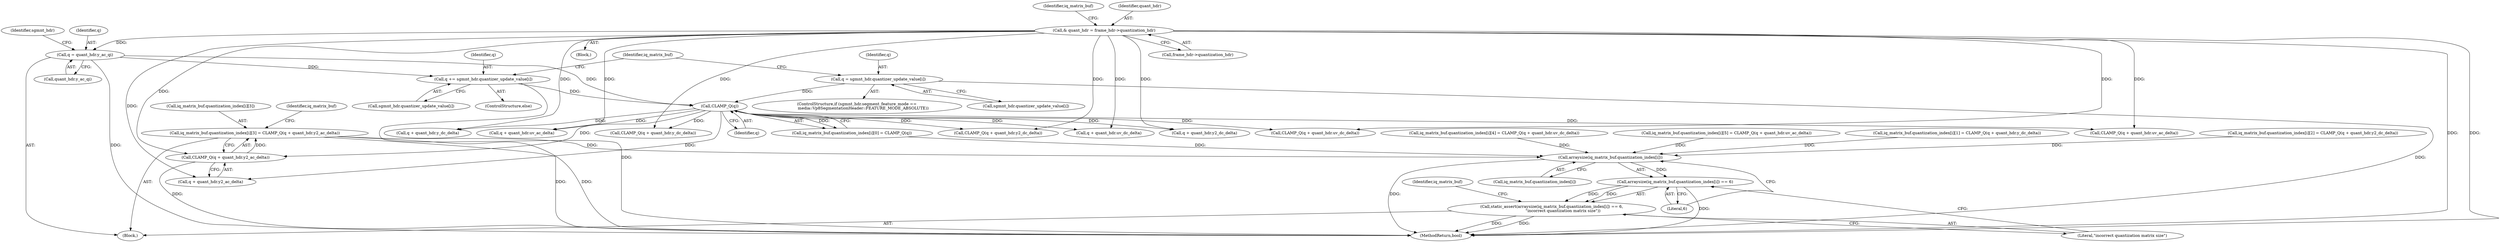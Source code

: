 digraph "0_Chrome_27c68f543e5eba779902447445dfb05ec3f5bf75_2@integer" {
"1000225" [label="(Call,iq_matrix_buf.quantization_index[i][3] = CLAMP_Q(q + quant_hdr.y2_ac_delta))"];
"1000233" [label="(Call,CLAMP_Q(q + quant_hdr.y2_ac_delta))"];
"1000195" [label="(Call,CLAMP_Q(q))"];
"1000170" [label="(Call,q += sgmnt_hdr.quantizer_update_value[i])"];
"1000146" [label="(Call,q = quant_hdr.y_ac_qi)"];
"1000121" [label="(Call,& quant_hdr = frame_hdr->quantization_hdr)"];
"1000162" [label="(Call,q = sgmnt_hdr.quantizer_update_value[i])"];
"1000179" [label="(Call,arraysize(iq_matrix_buf.quantization_index[i]))"];
"1000178" [label="(Call,arraysize(iq_matrix_buf.quantization_index[i]) == 6)"];
"1000177" [label="(Call,static_assert(arraysize(iq_matrix_buf.quantization_index[i]) == 6,\n                  \"incorrect quantization matrix size\"))"];
"1000121" [label="(Call,& quant_hdr = frame_hdr->quantization_hdr)"];
"1000195" [label="(Call,CLAMP_Q(q))"];
"1000206" [label="(Call,q + quant_hdr.y_dc_delta)"];
"1000153" [label="(Identifier,sgmnt_hdr)"];
"1000185" [label="(Literal,6)"];
"1000211" [label="(Call,iq_matrix_buf.quantization_index[i][2] = CLAMP_Q(q + quant_hdr.y2_dc_delta))"];
"1000187" [label="(Call,iq_matrix_buf.quantization_index[i][0] = CLAMP_Q(q))"];
"1000179" [label="(Call,arraysize(iq_matrix_buf.quantization_index[i]))"];
"1000233" [label="(Call,CLAMP_Q(q + quant_hdr.y2_ac_delta))"];
"1000225" [label="(Call,iq_matrix_buf.quantization_index[i][3] = CLAMP_Q(q + quant_hdr.y2_ac_delta))"];
"1000148" [label="(Call,quant_hdr.y_ac_qi)"];
"1000147" [label="(Identifier,q)"];
"1000172" [label="(Call,sgmnt_hdr.quantizer_update_value[i])"];
"1000239" [label="(Call,iq_matrix_buf.quantization_index[i][4] = CLAMP_Q(q + quant_hdr.uv_dc_delta))"];
"1000178" [label="(Call,arraysize(iq_matrix_buf.quantization_index[i]) == 6)"];
"1000234" [label="(Call,q + quant_hdr.y2_ac_delta)"];
"1000106" [label="(Block,)"];
"1000130" [label="(Identifier,iq_matrix_buf)"];
"1000146" [label="(Call,q = quant_hdr.y_ac_qi)"];
"1000164" [label="(Call,sgmnt_hdr.quantizer_update_value[i])"];
"1000180" [label="(Call,iq_matrix_buf.quantization_index[i])"];
"1000177" [label="(Call,static_assert(arraysize(iq_matrix_buf.quantization_index[i]) == 6,\n                  \"incorrect quantization matrix size\"))"];
"1000196" [label="(Identifier,q)"];
"1000248" [label="(Call,q + quant_hdr.uv_dc_delta)"];
"1000162" [label="(Call,q = sgmnt_hdr.quantizer_update_value[i])"];
"1000171" [label="(Identifier,q)"];
"1000169" [label="(ControlStructure,else)"];
"1000219" [label="(Call,CLAMP_Q(q + quant_hdr.y2_dc_delta))"];
"1000122" [label="(Identifier,quant_hdr)"];
"1000220" [label="(Call,q + quant_hdr.y2_dc_delta)"];
"1000205" [label="(Call,CLAMP_Q(q + quant_hdr.y_dc_delta))"];
"1000156" [label="(ControlStructure,if (sgmnt_hdr.segment_feature_mode ==\n          media::Vp8SegmentationHeader::FEATURE_MODE_ABSOLUTE))"];
"1000261" [label="(Call,CLAMP_Q(q + quant_hdr.uv_ac_delta))"];
"1000253" [label="(Call,iq_matrix_buf.quantization_index[i][5] = CLAMP_Q(q + quant_hdr.uv_ac_delta))"];
"1000197" [label="(Call,iq_matrix_buf.quantization_index[i][1] = CLAMP_Q(q + quant_hdr.y_dc_delta))"];
"1000144" [label="(Block,)"];
"1000262" [label="(Call,q + quant_hdr.uv_ac_delta)"];
"1000226" [label="(Call,iq_matrix_buf.quantization_index[i][3])"];
"1000163" [label="(Identifier,q)"];
"1000182" [label="(Identifier,iq_matrix_buf)"];
"1000123" [label="(Call,frame_hdr->quantization_hdr)"];
"1000243" [label="(Identifier,iq_matrix_buf)"];
"1000191" [label="(Identifier,iq_matrix_buf)"];
"1000786" [label="(MethodReturn,bool)"];
"1000170" [label="(Call,q += sgmnt_hdr.quantizer_update_value[i])"];
"1000186" [label="(Literal,\"incorrect quantization matrix size\")"];
"1000247" [label="(Call,CLAMP_Q(q + quant_hdr.uv_dc_delta))"];
"1000225" -> "1000144"  [label="AST: "];
"1000225" -> "1000233"  [label="CFG: "];
"1000226" -> "1000225"  [label="AST: "];
"1000233" -> "1000225"  [label="AST: "];
"1000243" -> "1000225"  [label="CFG: "];
"1000225" -> "1000786"  [label="DDG: "];
"1000225" -> "1000786"  [label="DDG: "];
"1000225" -> "1000179"  [label="DDG: "];
"1000233" -> "1000225"  [label="DDG: "];
"1000233" -> "1000234"  [label="CFG: "];
"1000234" -> "1000233"  [label="AST: "];
"1000233" -> "1000786"  [label="DDG: "];
"1000195" -> "1000233"  [label="DDG: "];
"1000121" -> "1000233"  [label="DDG: "];
"1000195" -> "1000187"  [label="AST: "];
"1000195" -> "1000196"  [label="CFG: "];
"1000196" -> "1000195"  [label="AST: "];
"1000187" -> "1000195"  [label="CFG: "];
"1000195" -> "1000187"  [label="DDG: "];
"1000170" -> "1000195"  [label="DDG: "];
"1000162" -> "1000195"  [label="DDG: "];
"1000146" -> "1000195"  [label="DDG: "];
"1000195" -> "1000205"  [label="DDG: "];
"1000195" -> "1000206"  [label="DDG: "];
"1000195" -> "1000219"  [label="DDG: "];
"1000195" -> "1000220"  [label="DDG: "];
"1000195" -> "1000234"  [label="DDG: "];
"1000195" -> "1000247"  [label="DDG: "];
"1000195" -> "1000248"  [label="DDG: "];
"1000195" -> "1000261"  [label="DDG: "];
"1000195" -> "1000262"  [label="DDG: "];
"1000170" -> "1000169"  [label="AST: "];
"1000170" -> "1000172"  [label="CFG: "];
"1000171" -> "1000170"  [label="AST: "];
"1000172" -> "1000170"  [label="AST: "];
"1000182" -> "1000170"  [label="CFG: "];
"1000170" -> "1000786"  [label="DDG: "];
"1000146" -> "1000170"  [label="DDG: "];
"1000146" -> "1000144"  [label="AST: "];
"1000146" -> "1000148"  [label="CFG: "];
"1000147" -> "1000146"  [label="AST: "];
"1000148" -> "1000146"  [label="AST: "];
"1000153" -> "1000146"  [label="CFG: "];
"1000146" -> "1000786"  [label="DDG: "];
"1000121" -> "1000146"  [label="DDG: "];
"1000121" -> "1000106"  [label="AST: "];
"1000121" -> "1000123"  [label="CFG: "];
"1000122" -> "1000121"  [label="AST: "];
"1000123" -> "1000121"  [label="AST: "];
"1000130" -> "1000121"  [label="CFG: "];
"1000121" -> "1000786"  [label="DDG: "];
"1000121" -> "1000786"  [label="DDG: "];
"1000121" -> "1000205"  [label="DDG: "];
"1000121" -> "1000206"  [label="DDG: "];
"1000121" -> "1000219"  [label="DDG: "];
"1000121" -> "1000220"  [label="DDG: "];
"1000121" -> "1000234"  [label="DDG: "];
"1000121" -> "1000247"  [label="DDG: "];
"1000121" -> "1000248"  [label="DDG: "];
"1000121" -> "1000261"  [label="DDG: "];
"1000121" -> "1000262"  [label="DDG: "];
"1000162" -> "1000156"  [label="AST: "];
"1000162" -> "1000164"  [label="CFG: "];
"1000163" -> "1000162"  [label="AST: "];
"1000164" -> "1000162"  [label="AST: "];
"1000182" -> "1000162"  [label="CFG: "];
"1000162" -> "1000786"  [label="DDG: "];
"1000179" -> "1000178"  [label="AST: "];
"1000179" -> "1000180"  [label="CFG: "];
"1000180" -> "1000179"  [label="AST: "];
"1000185" -> "1000179"  [label="CFG: "];
"1000179" -> "1000786"  [label="DDG: "];
"1000179" -> "1000178"  [label="DDG: "];
"1000187" -> "1000179"  [label="DDG: "];
"1000211" -> "1000179"  [label="DDG: "];
"1000197" -> "1000179"  [label="DDG: "];
"1000239" -> "1000179"  [label="DDG: "];
"1000253" -> "1000179"  [label="DDG: "];
"1000178" -> "1000177"  [label="AST: "];
"1000178" -> "1000185"  [label="CFG: "];
"1000185" -> "1000178"  [label="AST: "];
"1000186" -> "1000178"  [label="CFG: "];
"1000178" -> "1000786"  [label="DDG: "];
"1000178" -> "1000177"  [label="DDG: "];
"1000178" -> "1000177"  [label="DDG: "];
"1000177" -> "1000144"  [label="AST: "];
"1000177" -> "1000186"  [label="CFG: "];
"1000186" -> "1000177"  [label="AST: "];
"1000191" -> "1000177"  [label="CFG: "];
"1000177" -> "1000786"  [label="DDG: "];
"1000177" -> "1000786"  [label="DDG: "];
}
